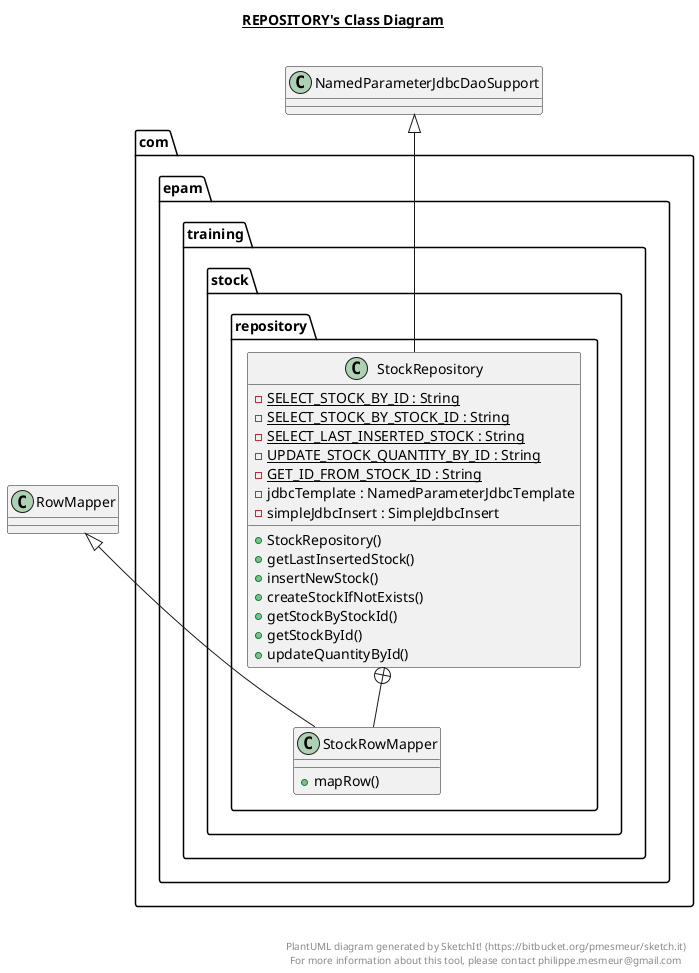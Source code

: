 @startuml

title __REPOSITORY's Class Diagram__\n

  package com.epam.training {
    package com.epam.training.stock {
      package com.epam.training.stock.repository {
        class StockRepository {
            {static} - SELECT_STOCK_BY_ID : String
            {static} - SELECT_STOCK_BY_STOCK_ID : String
            {static} - SELECT_LAST_INSERTED_STOCK : String
            {static} - UPDATE_STOCK_QUANTITY_BY_ID : String
            {static} - GET_ID_FROM_STOCK_ID : String
            - jdbcTemplate : NamedParameterJdbcTemplate
            - simpleJdbcInsert : SimpleJdbcInsert
            + StockRepository()
            + getLastInsertedStock()
            + insertNewStock()
            + createStockIfNotExists()
            + getStockByStockId()
            + getStockById()
            + updateQuantityById()
        }
      }
    }
  }
  

  package com.epam.training {
    package com.epam.training.stock {
      package com.epam.training.stock.repository {
        class StockRowMapper {
            + mapRow()
        }
      }
    }
  }
  

  StockRepository -up-|> NamedParameterJdbcDaoSupport
  StockRepository +-down- StockRowMapper
  StockRowMapper -up-|> RowMapper


right footer


PlantUML diagram generated by SketchIt! (https://bitbucket.org/pmesmeur/sketch.it)
For more information about this tool, please contact philippe.mesmeur@gmail.com
endfooter

@enduml
